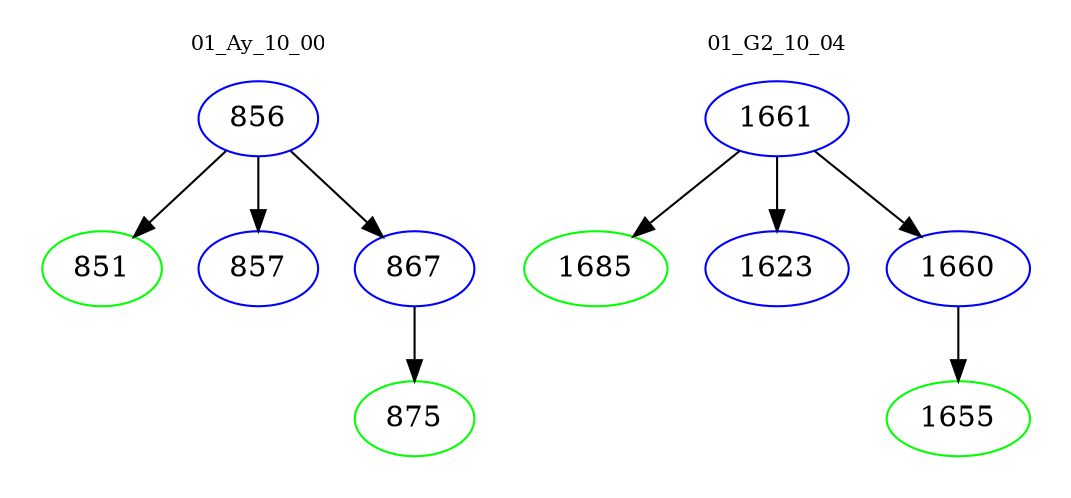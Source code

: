 digraph{
subgraph cluster_0 {
color = white
label = "01_Ay_10_00";
fontsize=10;
T0_856 [label="856", color="blue"]
T0_856 -> T0_851 [color="black"]
T0_851 [label="851", color="green"]
T0_856 -> T0_857 [color="black"]
T0_857 [label="857", color="blue"]
T0_856 -> T0_867 [color="black"]
T0_867 [label="867", color="blue"]
T0_867 -> T0_875 [color="black"]
T0_875 [label="875", color="green"]
}
subgraph cluster_1 {
color = white
label = "01_G2_10_04";
fontsize=10;
T1_1661 [label="1661", color="blue"]
T1_1661 -> T1_1685 [color="black"]
T1_1685 [label="1685", color="green"]
T1_1661 -> T1_1623 [color="black"]
T1_1623 [label="1623", color="blue"]
T1_1661 -> T1_1660 [color="black"]
T1_1660 [label="1660", color="blue"]
T1_1660 -> T1_1655 [color="black"]
T1_1655 [label="1655", color="green"]
}
}
